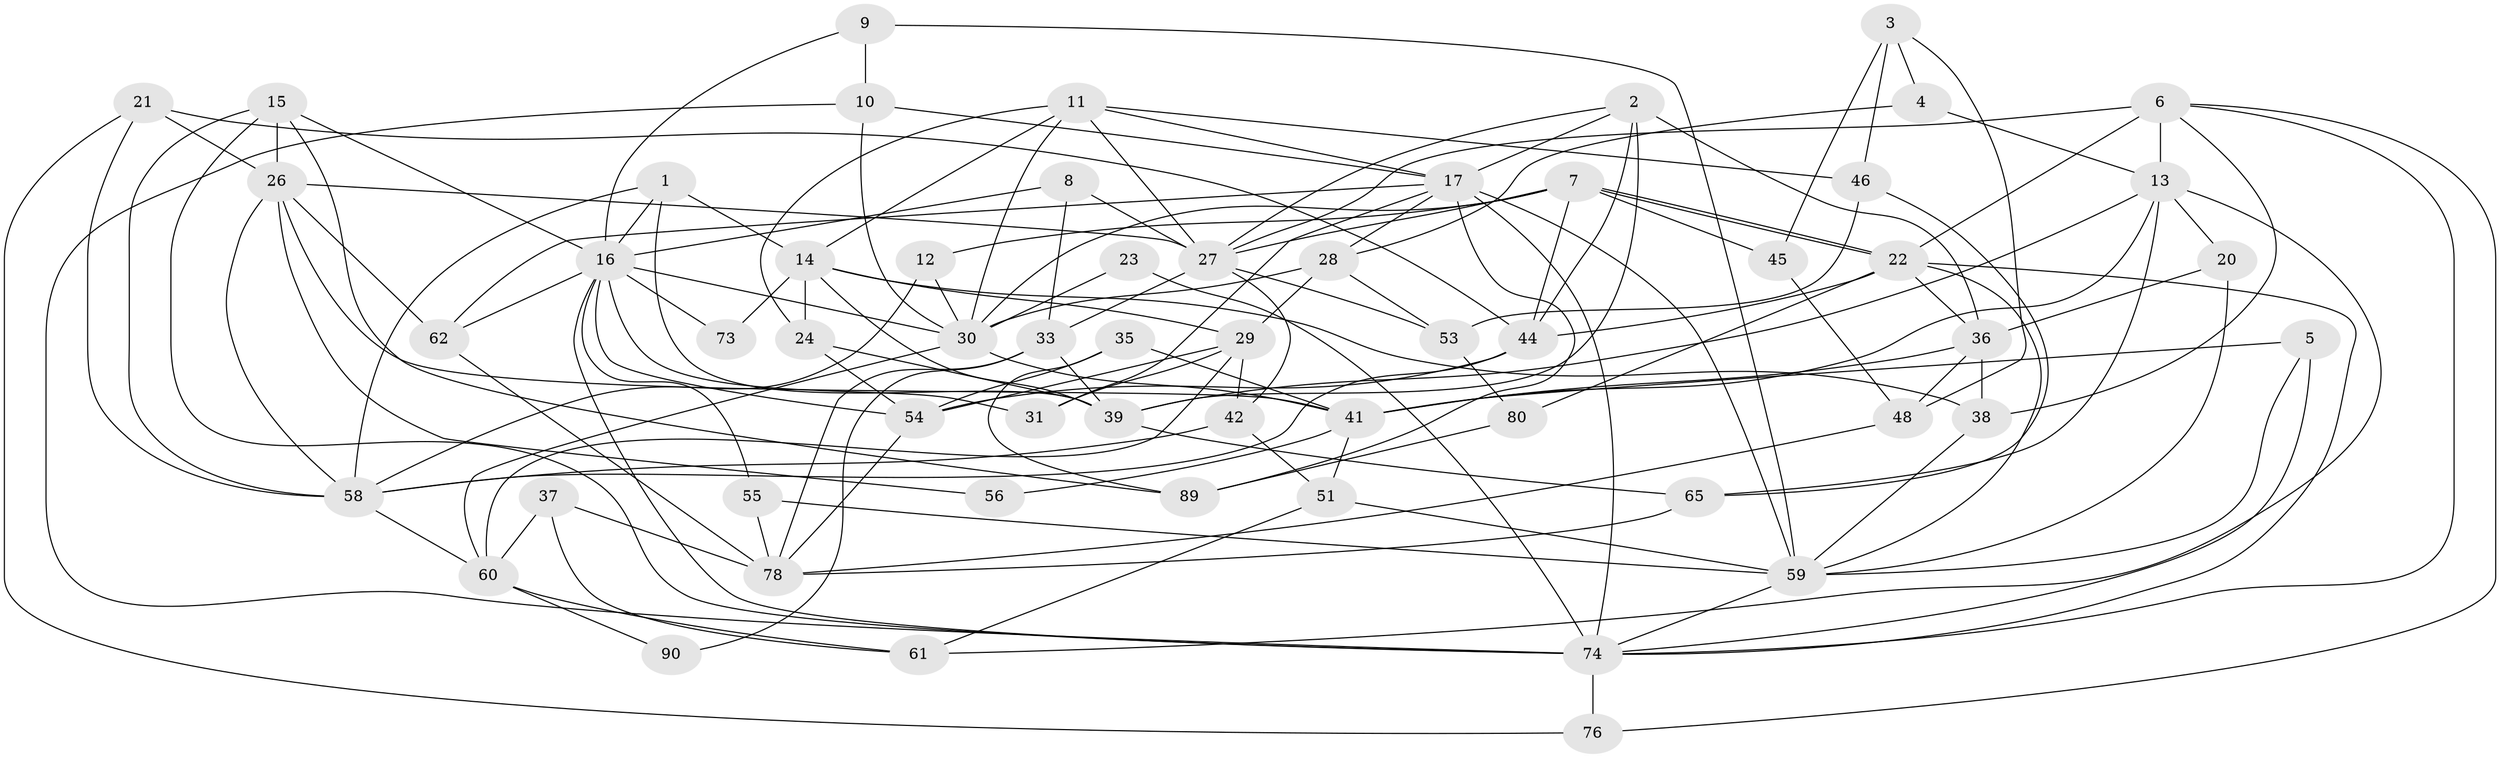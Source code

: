 // Generated by graph-tools (version 1.1) at 2025/52/02/27/25 19:52:09]
// undirected, 58 vertices, 146 edges
graph export_dot {
graph [start="1"]
  node [color=gray90,style=filled];
  1;
  2 [super="+86"];
  3;
  4 [super="+83"];
  5;
  6 [super="+52"];
  7 [super="+79"];
  8;
  9 [super="+47"];
  10 [super="+81"];
  11 [super="+25"];
  12;
  13 [super="+19"];
  14 [super="+40"];
  15 [super="+32"];
  16 [super="+71"];
  17 [super="+18"];
  20 [super="+63"];
  21;
  22 [super="+66"];
  23;
  24 [super="+82"];
  26 [super="+68"];
  27 [super="+69"];
  28 [super="+67"];
  29 [super="+50"];
  30 [super="+34"];
  31;
  33 [super="+85"];
  35;
  36 [super="+64"];
  37;
  38;
  39 [super="+43"];
  41 [super="+72"];
  42 [super="+49"];
  44 [super="+75"];
  45;
  46;
  48 [super="+57"];
  51;
  53;
  54 [super="+91"];
  55;
  56;
  58 [super="+92"];
  59 [super="+70"];
  60 [super="+87"];
  61;
  62;
  65 [super="+77"];
  73;
  74 [super="+84"];
  76;
  78 [super="+88"];
  80;
  89;
  90;
  1 -- 39;
  1 -- 16;
  1 -- 58;
  1 -- 14;
  2 -- 27;
  2 -- 36;
  2 -- 44;
  2 -- 39;
  2 -- 17;
  3 -- 46;
  3 -- 48;
  3 -- 45;
  3 -- 4;
  4 -- 28;
  4 -- 13;
  5 -- 74;
  5 -- 59;
  5 -- 41;
  6 -- 76;
  6 -- 13;
  6 -- 38;
  6 -- 27;
  6 -- 74;
  6 -- 22 [weight=2];
  7 -- 22;
  7 -- 22;
  7 -- 12;
  7 -- 27;
  7 -- 45;
  7 -- 44;
  7 -- 30;
  8 -- 33;
  8 -- 27;
  8 -- 16;
  9 -- 59;
  9 -- 16;
  9 -- 10;
  10 -- 74;
  10 -- 30;
  10 -- 17;
  11 -- 30;
  11 -- 14;
  11 -- 24;
  11 -- 46;
  11 -- 27;
  11 -- 17;
  12 -- 58;
  12 -- 30;
  13 -- 20;
  13 -- 39;
  13 -- 65;
  13 -- 61;
  13 -- 41;
  14 -- 29;
  14 -- 38;
  14 -- 39;
  14 -- 24;
  14 -- 73;
  15 -- 58;
  15 -- 74;
  15 -- 89;
  15 -- 26;
  15 -- 16;
  16 -- 62;
  16 -- 73;
  16 -- 74;
  16 -- 54;
  16 -- 55;
  16 -- 30;
  16 -- 31;
  17 -- 74;
  17 -- 31;
  17 -- 89;
  17 -- 59;
  17 -- 28;
  17 -- 62;
  20 -- 59;
  20 -- 36;
  21 -- 44;
  21 -- 26;
  21 -- 58;
  21 -- 76;
  22 -- 44;
  22 -- 59;
  22 -- 36;
  22 -- 80;
  22 -- 74;
  23 -- 74;
  23 -- 30;
  24 -- 39;
  24 -- 54;
  26 -- 62;
  26 -- 27;
  26 -- 56;
  26 -- 41 [weight=2];
  26 -- 58;
  27 -- 53;
  27 -- 42;
  27 -- 33;
  28 -- 29;
  28 -- 53;
  28 -- 30 [weight=2];
  29 -- 54;
  29 -- 60;
  29 -- 42;
  29 -- 31;
  30 -- 41;
  30 -- 60;
  33 -- 90;
  33 -- 78;
  33 -- 39;
  35 -- 41;
  35 -- 89;
  35 -- 54;
  36 -- 38;
  36 -- 48;
  36 -- 41;
  37 -- 61;
  37 -- 78;
  37 -- 60;
  38 -- 59;
  39 -- 65;
  41 -- 51;
  41 -- 56;
  42 -- 51;
  42 -- 58;
  44 -- 58;
  44 -- 54;
  45 -- 48;
  46 -- 53;
  46 -- 65;
  48 -- 78;
  51 -- 59;
  51 -- 61;
  53 -- 80;
  54 -- 78;
  55 -- 78;
  55 -- 59;
  58 -- 60;
  59 -- 74;
  60 -- 90;
  60 -- 61;
  62 -- 78 [weight=2];
  65 -- 78;
  74 -- 76;
  80 -- 89;
}

